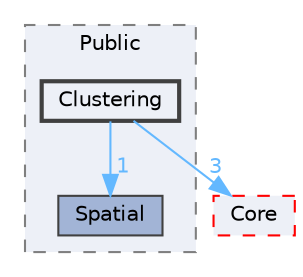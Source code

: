 digraph "Clustering"
{
 // INTERACTIVE_SVG=YES
 // LATEX_PDF_SIZE
  bgcolor="transparent";
  edge [fontname=Helvetica,fontsize=10,labelfontname=Helvetica,labelfontsize=10];
  node [fontname=Helvetica,fontsize=10,shape=box,height=0.2,width=0.4];
  compound=true
  subgraph clusterdir_0c0827902e2ee888b2900676fadb6dfe {
    graph [ bgcolor="#edf0f7", pencolor="grey50", label="Public", fontname=Helvetica,fontsize=10 style="filled,dashed", URL="dir_0c0827902e2ee888b2900676fadb6dfe.html",tooltip=""]
  dir_467488c315d2cb0e74ab1472ce60fa47 [label="Spatial", fillcolor="#a2b4d6", color="grey25", style="filled", URL="dir_467488c315d2cb0e74ab1472ce60fa47.html",tooltip=""];
  dir_bd1f6c65805c4a1b660a4dd20744fe78 [label="Clustering", fillcolor="#edf0f7", color="grey25", style="filled,bold", URL="dir_bd1f6c65805c4a1b660a4dd20744fe78.html",tooltip=""];
  }
  dir_0e6cddcc9caa1238c7f3774224afaa45 [label="Core", fillcolor="#edf0f7", color="red", style="filled,dashed", URL="dir_0e6cddcc9caa1238c7f3774224afaa45.html",tooltip=""];
  dir_bd1f6c65805c4a1b660a4dd20744fe78->dir_0e6cddcc9caa1238c7f3774224afaa45 [headlabel="3", labeldistance=1.5 headhref="dir_000201_000266.html" href="dir_000201_000266.html" color="steelblue1" fontcolor="steelblue1"];
  dir_bd1f6c65805c4a1b660a4dd20744fe78->dir_467488c315d2cb0e74ab1472ce60fa47 [headlabel="1", labeldistance=1.5 headhref="dir_000201_001129.html" href="dir_000201_001129.html" color="steelblue1" fontcolor="steelblue1"];
}

